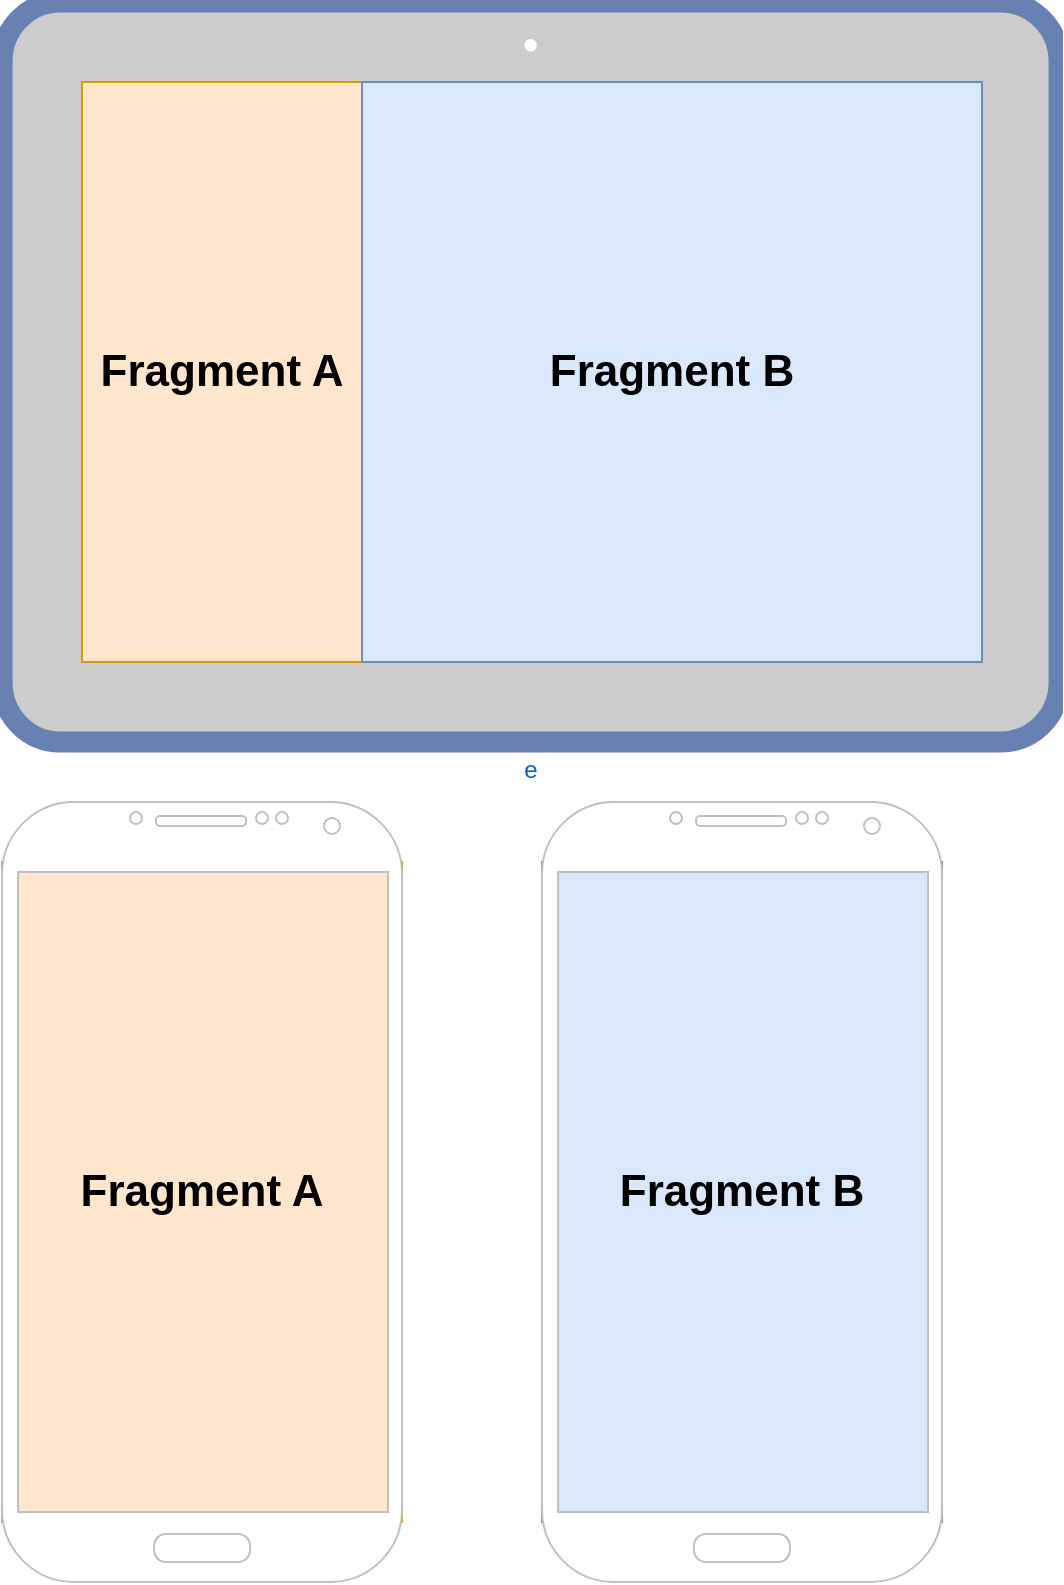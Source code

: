 <mxfile version="12.7.0" type="github">
  <diagram id="krJJPNHBayb5JXxfMmXp" name="Fragments">
    <mxGraphModel dx="1472" dy="1074" grid="1" gridSize="10" guides="1" tooltips="1" connect="1" arrows="1" fold="1" page="1" pageScale="1" pageWidth="827" pageHeight="1169" math="0" shadow="0">
      <root>
        <mxCell id="0"/>
        <mxCell id="1" parent="0"/>
        <mxCell id="iL0qqJJCGcblnAQgzIXO-1" value="&lt;b&gt;&lt;font style=&quot;font-size: 22px&quot;&gt;Fragment B&lt;/font&gt;&lt;/b&gt;" style="rounded=0;whiteSpace=wrap;html=1;fillColor=#dae8fc;strokeColor=#6c8ebf;" vertex="1" parent="1">
          <mxGeometry x="410" y="480" width="200" height="330" as="geometry"/>
        </mxCell>
        <mxCell id="iL0qqJJCGcblnAQgzIXO-2" value="&lt;b&gt;&lt;font style=&quot;font-size: 22px&quot;&gt;Fragment A&lt;/font&gt;&lt;/b&gt;" style="rounded=0;whiteSpace=wrap;html=1;fillColor=#ffe6cc;strokeColor=#d79b00;" vertex="1" parent="1">
          <mxGeometry x="140" y="480" width="200" height="330" as="geometry"/>
        </mxCell>
        <mxCell id="iL0qqJJCGcblnAQgzIXO-3" value="e" style="fontColor=#0066CC;verticalAlign=top;verticalLabelPosition=bottom;labelPosition=center;align=center;html=1;outlineConnect=0;fillColor=#CCCCCC;strokeColor=#6881B3;gradientColor=none;gradientDirection=north;strokeWidth=2;shape=mxgraph.networks.tablet;" vertex="1" parent="1">
          <mxGeometry x="140" y="50" width="528.57" height="370" as="geometry"/>
        </mxCell>
        <mxCell id="iL0qqJJCGcblnAQgzIXO-4" value="&lt;b&gt;&lt;font style=&quot;font-size: 22px&quot;&gt;Fragment A&lt;/font&gt;&lt;/b&gt;" style="rounded=0;whiteSpace=wrap;html=1;fillColor=#ffe6cc;strokeColor=#d79b00;" vertex="1" parent="1">
          <mxGeometry x="180" y="90" width="140" height="290" as="geometry"/>
        </mxCell>
        <mxCell id="iL0qqJJCGcblnAQgzIXO-5" value="&lt;font style=&quot;font-size: 22px&quot;&gt;&lt;b&gt;Fragment B&lt;/b&gt;&lt;/font&gt;" style="rounded=0;whiteSpace=wrap;html=1;fillColor=#dae8fc;strokeColor=#6c8ebf;" vertex="1" parent="1">
          <mxGeometry x="320" y="90" width="310" height="290" as="geometry"/>
        </mxCell>
        <mxCell id="iL0qqJJCGcblnAQgzIXO-6" value="" style="verticalLabelPosition=bottom;verticalAlign=top;html=1;shadow=0;dashed=0;strokeWidth=1;shape=mxgraph.android.phone2;strokeColor=#c0c0c0;" vertex="1" parent="1">
          <mxGeometry x="140" y="450" width="200" height="390" as="geometry"/>
        </mxCell>
        <mxCell id="iL0qqJJCGcblnAQgzIXO-7" value="" style="verticalLabelPosition=bottom;verticalAlign=top;html=1;shadow=0;dashed=0;strokeWidth=1;shape=mxgraph.android.phone2;strokeColor=#c0c0c0;" vertex="1" parent="1">
          <mxGeometry x="410" y="450" width="200" height="390" as="geometry"/>
        </mxCell>
      </root>
    </mxGraphModel>
  </diagram>
</mxfile>
